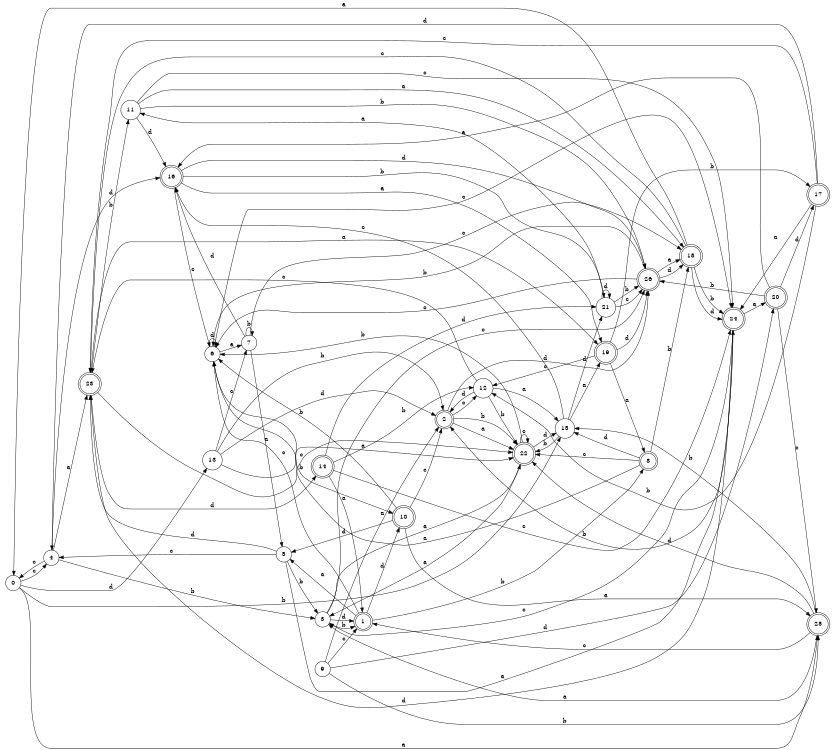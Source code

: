 digraph n22_1 {
__start0 [label="" shape="none"];

rankdir=LR;
size="8,5";

s0 [style="filled", color="black", fillcolor="white" shape="circle", label="0"];
s1 [style="rounded,filled", color="black", fillcolor="white" shape="doublecircle", label="1"];
s2 [style="rounded,filled", color="black", fillcolor="white" shape="doublecircle", label="2"];
s3 [style="filled", color="black", fillcolor="white" shape="circle", label="3"];
s4 [style="filled", color="black", fillcolor="white" shape="circle", label="4"];
s5 [style="filled", color="black", fillcolor="white" shape="circle", label="5"];
s6 [style="filled", color="black", fillcolor="white" shape="circle", label="6"];
s7 [style="filled", color="black", fillcolor="white" shape="circle", label="7"];
s8 [style="rounded,filled", color="black", fillcolor="white" shape="doublecircle", label="8"];
s9 [style="filled", color="black", fillcolor="white" shape="circle", label="9"];
s10 [style="rounded,filled", color="black", fillcolor="white" shape="doublecircle", label="10"];
s11 [style="filled", color="black", fillcolor="white" shape="circle", label="11"];
s12 [style="filled", color="black", fillcolor="white" shape="circle", label="12"];
s13 [style="filled", color="black", fillcolor="white" shape="circle", label="13"];
s14 [style="rounded,filled", color="black", fillcolor="white" shape="doublecircle", label="14"];
s15 [style="filled", color="black", fillcolor="white" shape="circle", label="15"];
s16 [style="rounded,filled", color="black", fillcolor="white" shape="doublecircle", label="16"];
s17 [style="rounded,filled", color="black", fillcolor="white" shape="doublecircle", label="17"];
s18 [style="rounded,filled", color="black", fillcolor="white" shape="doublecircle", label="18"];
s19 [style="rounded,filled", color="black", fillcolor="white" shape="doublecircle", label="19"];
s20 [style="rounded,filled", color="black", fillcolor="white" shape="doublecircle", label="20"];
s21 [style="filled", color="black", fillcolor="white" shape="circle", label="21"];
s22 [style="rounded,filled", color="black", fillcolor="white" shape="doublecircle", label="22"];
s23 [style="rounded,filled", color="black", fillcolor="white" shape="doublecircle", label="23"];
s24 [style="rounded,filled", color="black", fillcolor="white" shape="doublecircle", label="24"];
s25 [style="rounded,filled", color="black", fillcolor="white" shape="doublecircle", label="25"];
s26 [style="rounded,filled", color="black", fillcolor="white" shape="doublecircle", label="26"];
s0 -> s25 [label="a"];
s0 -> s15 [label="b"];
s0 -> s4 [label="c"];
s0 -> s13 [label="d"];
s1 -> s5 [label="a"];
s1 -> s8 [label="b"];
s1 -> s6 [label="c"];
s1 -> s10 [label="d"];
s2 -> s22 [label="a"];
s2 -> s22 [label="b"];
s2 -> s12 [label="c"];
s2 -> s26 [label="d"];
s3 -> s22 [label="a"];
s3 -> s1 [label="b"];
s3 -> s26 [label="c"];
s3 -> s1 [label="d"];
s4 -> s23 [label="a"];
s4 -> s3 [label="b"];
s4 -> s0 [label="c"];
s4 -> s16 [label="d"];
s5 -> s24 [label="a"];
s5 -> s3 [label="b"];
s5 -> s4 [label="c"];
s5 -> s23 [label="d"];
s6 -> s7 [label="a"];
s6 -> s10 [label="b"];
s6 -> s24 [label="c"];
s6 -> s6 [label="d"];
s7 -> s5 [label="a"];
s7 -> s7 [label="b"];
s7 -> s18 [label="c"];
s7 -> s16 [label="d"];
s8 -> s6 [label="a"];
s8 -> s18 [label="b"];
s8 -> s22 [label="c"];
s8 -> s15 [label="d"];
s9 -> s2 [label="a"];
s9 -> s25 [label="b"];
s9 -> s1 [label="c"];
s9 -> s20 [label="d"];
s10 -> s25 [label="a"];
s10 -> s6 [label="b"];
s10 -> s2 [label="c"];
s10 -> s5 [label="d"];
s11 -> s18 [label="a"];
s11 -> s26 [label="b"];
s11 -> s24 [label="c"];
s11 -> s16 [label="d"];
s12 -> s15 [label="a"];
s12 -> s22 [label="b"];
s12 -> s23 [label="c"];
s12 -> s2 [label="d"];
s13 -> s22 [label="a"];
s13 -> s2 [label="b"];
s13 -> s7 [label="c"];
s13 -> s2 [label="d"];
s14 -> s1 [label="a"];
s14 -> s12 [label="b"];
s14 -> s24 [label="c"];
s14 -> s21 [label="d"];
s15 -> s19 [label="a"];
s15 -> s22 [label="b"];
s15 -> s16 [label="c"];
s15 -> s21 [label="d"];
s16 -> s19 [label="a"];
s16 -> s21 [label="b"];
s16 -> s6 [label="c"];
s16 -> s26 [label="d"];
s17 -> s24 [label="a"];
s17 -> s12 [label="b"];
s17 -> s23 [label="c"];
s17 -> s4 [label="d"];
s18 -> s0 [label="a"];
s18 -> s24 [label="b"];
s18 -> s23 [label="c"];
s18 -> s24 [label="d"];
s19 -> s8 [label="a"];
s19 -> s17 [label="b"];
s19 -> s12 [label="c"];
s19 -> s26 [label="d"];
s20 -> s16 [label="a"];
s20 -> s26 [label="b"];
s20 -> s25 [label="c"];
s20 -> s17 [label="d"];
s21 -> s11 [label="a"];
s21 -> s26 [label="b"];
s21 -> s26 [label="c"];
s21 -> s21 [label="d"];
s22 -> s3 [label="a"];
s22 -> s6 [label="b"];
s22 -> s22 [label="c"];
s22 -> s15 [label="d"];
s23 -> s19 [label="a"];
s23 -> s11 [label="b"];
s23 -> s22 [label="c"];
s23 -> s14 [label="d"];
s24 -> s20 [label="a"];
s24 -> s2 [label="b"];
s24 -> s3 [label="c"];
s24 -> s23 [label="d"];
s25 -> s3 [label="a"];
s25 -> s15 [label="b"];
s25 -> s1 [label="c"];
s25 -> s22 [label="d"];
s26 -> s18 [label="a"];
s26 -> s6 [label="b"];
s26 -> s6 [label="c"];
s26 -> s18 [label="d"];

}